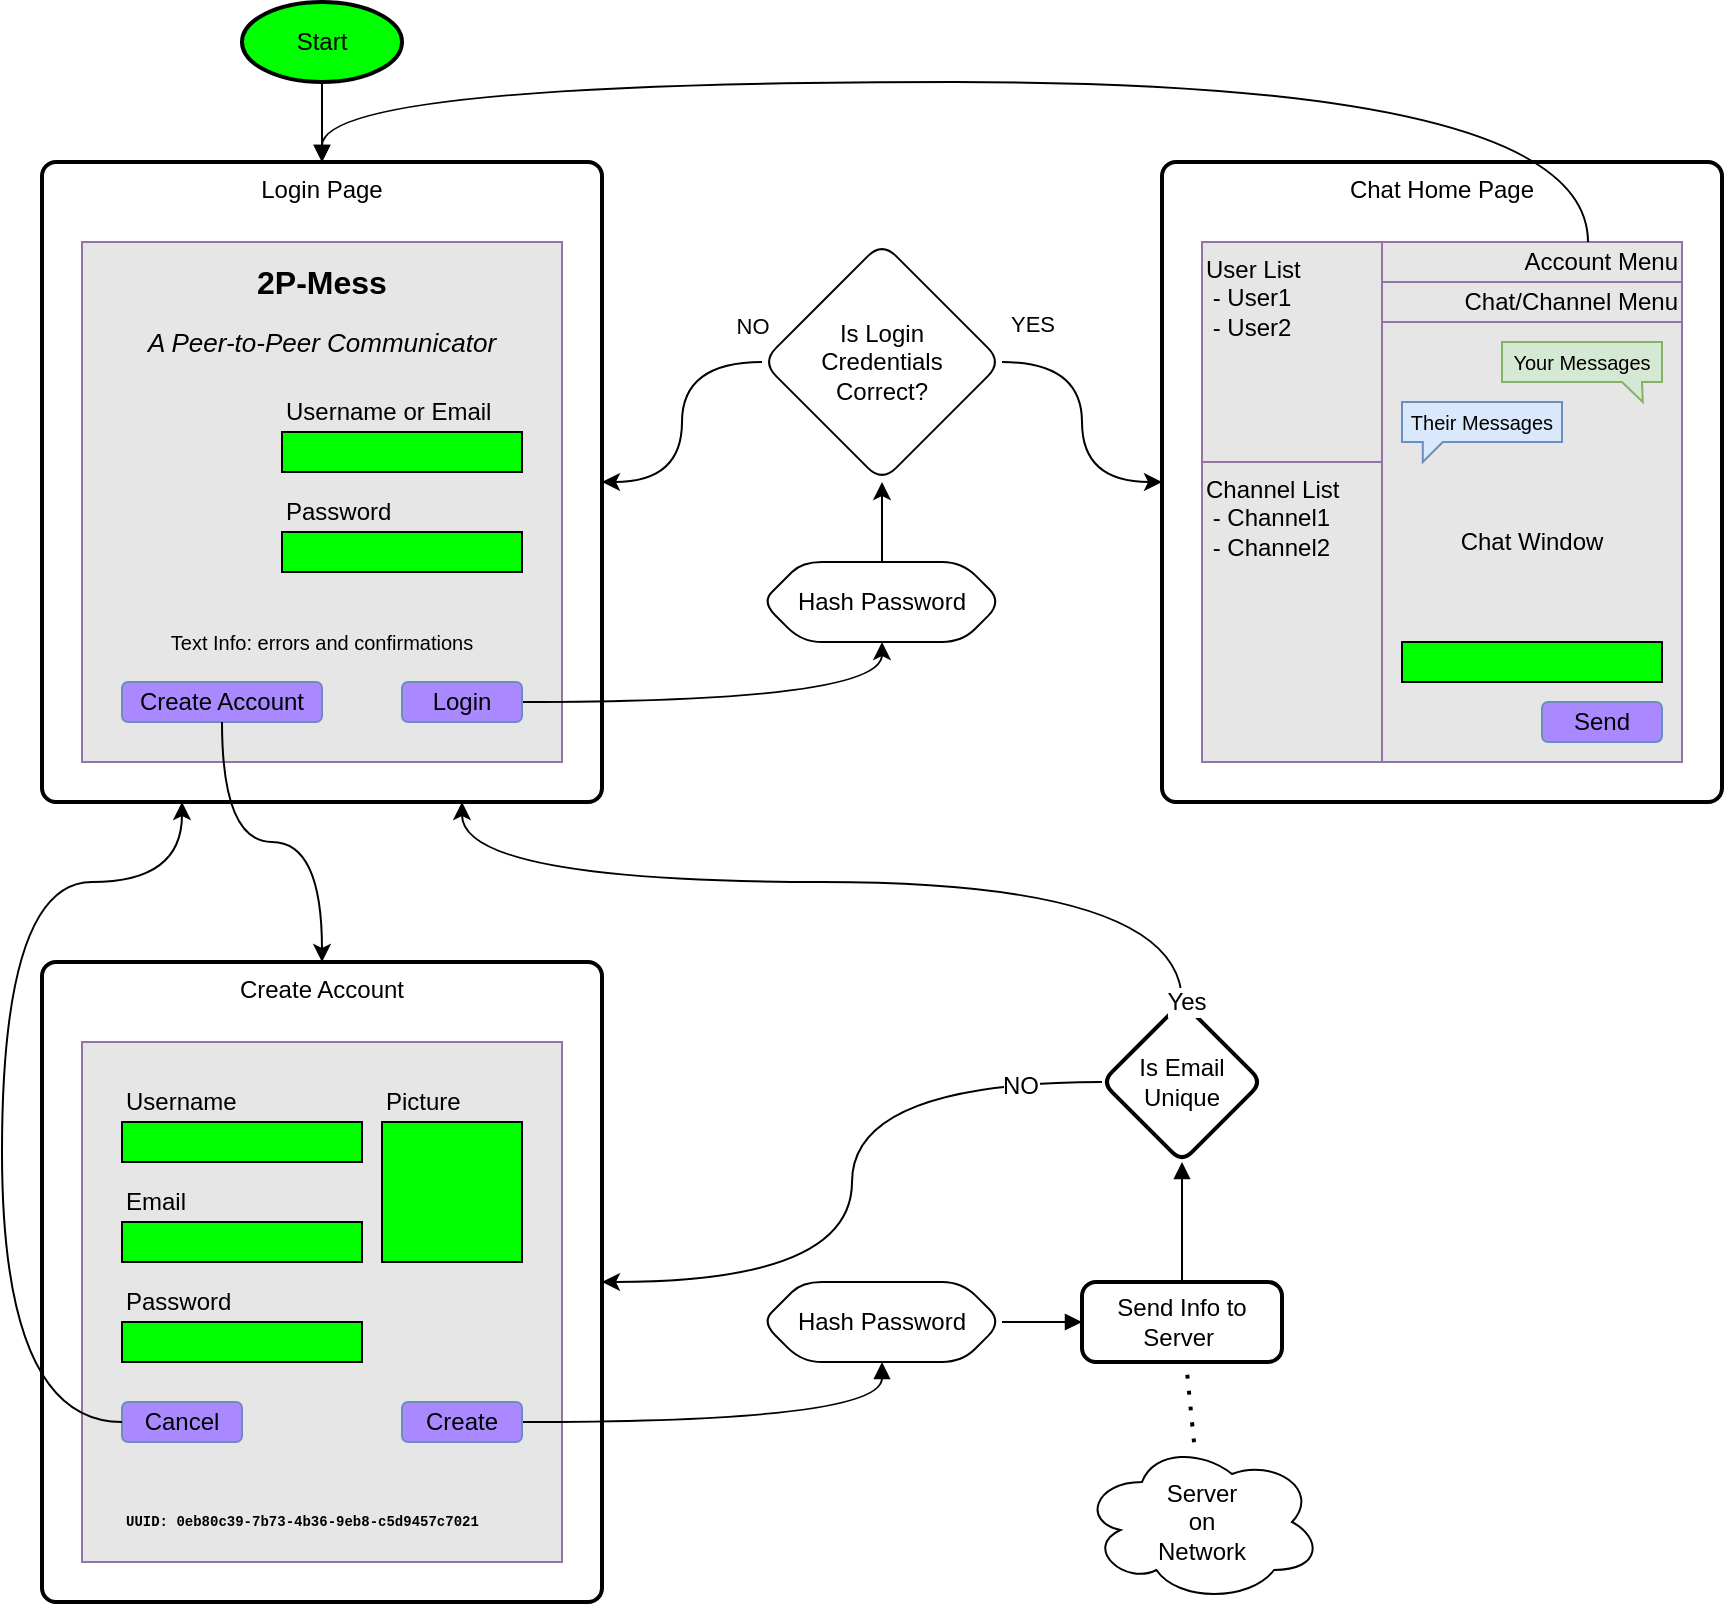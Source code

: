 <mxfile version="16.6.2" type="github">
  <diagram id="BJ7nVB-zp0SILJK0B1YD" name="Page-1">
    <mxGraphModel dx="1185" dy="608" grid="1" gridSize="10" guides="1" tooltips="1" connect="1" arrows="1" fold="1" page="1" pageScale="1" pageWidth="850" pageHeight="1100" math="0" shadow="0">
      <root>
        <mxCell id="0" />
        <mxCell id="1" parent="0" />
        <mxCell id="mg_IQQJ_91LkdinmHmOL-2" value="Login Page" style="rounded=1;absoluteArcSize=1;arcSize=14;strokeWidth=2;fillColor=none;verticalAlign=top;align=center;labelPosition=center;verticalLabelPosition=middle;labelBackgroundColor=none;labelBorderColor=none;whiteSpace=wrap;html=1;spacingLeft=0;horizontal=1;" vertex="1" parent="1">
          <mxGeometry x="40" y="200" width="280" height="320" as="geometry" />
        </mxCell>
        <mxCell id="mg_IQQJ_91LkdinmHmOL-7" value="" style="rounded=0;whiteSpace=wrap;html=1;labelBackgroundColor=none;labelBorderColor=none;fillColor=#E6E6E6;strokeColor=#9673a6;" vertex="1" parent="1">
          <mxGeometry x="60" y="240" width="240" height="260" as="geometry" />
        </mxCell>
        <mxCell id="mg_IQQJ_91LkdinmHmOL-3" value="Start" style="strokeWidth=2;html=1;shape=mxgraph.flowchart.start_2;whiteSpace=wrap;labelBackgroundColor=none;labelBorderColor=none;fillColor=#00FF00;fontColor=#000000;" vertex="1" parent="1">
          <mxGeometry x="140" y="120" width="80" height="40" as="geometry" />
        </mxCell>
        <mxCell id="mg_IQQJ_91LkdinmHmOL-4" value="" style="endArrow=block;html=1;rounded=0;fontColor=#000000;endFill=1;" edge="1" parent="1" source="mg_IQQJ_91LkdinmHmOL-3" target="mg_IQQJ_91LkdinmHmOL-2">
          <mxGeometry width="50" height="50" relative="1" as="geometry">
            <mxPoint x="220" y="110" as="sourcePoint" />
            <mxPoint x="120" y="170" as="targetPoint" />
          </mxGeometry>
        </mxCell>
        <mxCell id="mg_IQQJ_91LkdinmHmOL-5" value="" style="rounded=0;whiteSpace=wrap;html=1;labelBackgroundColor=none;labelBorderColor=none;fontColor=#000000;fillColor=#00FF00;" vertex="1" parent="1">
          <mxGeometry x="160" y="335" width="120" height="20" as="geometry" />
        </mxCell>
        <mxCell id="mg_IQQJ_91LkdinmHmOL-6" value="Username or Email" style="text;html=1;strokeColor=none;fillColor=none;align=left;verticalAlign=middle;whiteSpace=wrap;rounded=0;labelBackgroundColor=none;labelBorderColor=none;fontColor=#000000;" vertex="1" parent="1">
          <mxGeometry x="160" y="315" width="120" height="20" as="geometry" />
        </mxCell>
        <mxCell id="mg_IQQJ_91LkdinmHmOL-8" value="" style="rounded=0;whiteSpace=wrap;html=1;labelBackgroundColor=none;labelBorderColor=none;fontColor=#000000;fillColor=#00FF00;" vertex="1" parent="1">
          <mxGeometry x="160" y="385" width="120" height="20" as="geometry" />
        </mxCell>
        <mxCell id="mg_IQQJ_91LkdinmHmOL-9" value="Password" style="text;html=1;strokeColor=none;fillColor=none;align=left;verticalAlign=middle;whiteSpace=wrap;rounded=0;labelBackgroundColor=none;labelBorderColor=none;fontColor=#000000;" vertex="1" parent="1">
          <mxGeometry x="160" y="365" width="120" height="20" as="geometry" />
        </mxCell>
        <mxCell id="mg_IQQJ_91LkdinmHmOL-15" value="" style="rounded=0;orthogonalLoop=1;jettySize=auto;html=1;fontColor=#000000;edgeStyle=orthogonalEdgeStyle;curved=1;" edge="1" parent="1" source="mg_IQQJ_91LkdinmHmOL-10" target="mg_IQQJ_91LkdinmHmOL-61">
          <mxGeometry relative="1" as="geometry" />
        </mxCell>
        <mxCell id="mg_IQQJ_91LkdinmHmOL-10" value="Login" style="rounded=1;whiteSpace=wrap;html=1;labelBackgroundColor=none;labelBorderColor=none;fillColor=#AA88FF;strokeColor=#6c8ebf;" vertex="1" parent="1">
          <mxGeometry x="220" y="460" width="60" height="20" as="geometry" />
        </mxCell>
        <mxCell id="mg_IQQJ_91LkdinmHmOL-11" value="Create Account" style="rounded=1;whiteSpace=wrap;html=1;labelBackgroundColor=none;labelBorderColor=none;fillColor=#AA88FF;strokeColor=#6c8ebf;" vertex="1" parent="1">
          <mxGeometry x="80" y="460" width="100" height="20" as="geometry" />
        </mxCell>
        <mxCell id="mg_IQQJ_91LkdinmHmOL-12" value="2P-Mess" style="text;html=1;strokeColor=none;fillColor=none;align=center;verticalAlign=middle;whiteSpace=wrap;rounded=0;labelBackgroundColor=none;labelBorderColor=none;fontColor=#000000;fontStyle=1;fontSize=16;" vertex="1" parent="1">
          <mxGeometry x="80" y="250" width="200" height="20" as="geometry" />
        </mxCell>
        <mxCell id="mg_IQQJ_91LkdinmHmOL-13" value="A Peer-to-Peer Communicator" style="text;html=1;strokeColor=none;fillColor=none;align=center;verticalAlign=middle;whiteSpace=wrap;rounded=0;labelBackgroundColor=none;labelBorderColor=none;fontColor=#000000;fontStyle=2;fontSize=13;" vertex="1" parent="1">
          <mxGeometry x="80" y="280" width="200" height="20" as="geometry" />
        </mxCell>
        <mxCell id="mg_IQQJ_91LkdinmHmOL-14" value="Is Login &lt;br&gt;Credentials&lt;br&gt;Correct?" style="rhombus;whiteSpace=wrap;html=1;rounded=1;labelBackgroundColor=none;labelBorderColor=none;" vertex="1" parent="1">
          <mxGeometry x="400" y="240" width="120" height="120" as="geometry" />
        </mxCell>
        <mxCell id="mg_IQQJ_91LkdinmHmOL-16" value="" style="endArrow=classic;html=1;rounded=0;fontColor=#000000;edgeStyle=orthogonalEdgeStyle;elbow=vertical;curved=1;" edge="1" parent="1" source="mg_IQQJ_91LkdinmHmOL-14" target="mg_IQQJ_91LkdinmHmOL-2">
          <mxGeometry width="50" height="50" relative="1" as="geometry">
            <mxPoint x="220" y="410" as="sourcePoint" />
            <mxPoint x="270" y="360" as="targetPoint" />
          </mxGeometry>
        </mxCell>
        <mxCell id="mg_IQQJ_91LkdinmHmOL-17" value="NO" style="edgeLabel;html=1;align=center;verticalAlign=middle;resizable=0;points=[];fontColor=#000000;" vertex="1" connectable="0" parent="mg_IQQJ_91LkdinmHmOL-16">
          <mxGeometry x="-0.114" y="17" relative="1" as="geometry">
            <mxPoint x="18" y="-40" as="offset" />
          </mxGeometry>
        </mxCell>
        <mxCell id="mg_IQQJ_91LkdinmHmOL-18" value="Chat Home Page" style="rounded=1;absoluteArcSize=1;arcSize=14;strokeWidth=2;fillColor=none;verticalAlign=top;align=center;labelPosition=center;verticalLabelPosition=middle;labelBackgroundColor=none;labelBorderColor=none;whiteSpace=wrap;html=1;spacingLeft=0;horizontal=1;" vertex="1" parent="1">
          <mxGeometry x="600" y="200" width="280" height="320" as="geometry" />
        </mxCell>
        <mxCell id="mg_IQQJ_91LkdinmHmOL-19" value="" style="endArrow=classic;html=1;rounded=0;fontColor=#000000;curved=1;elbow=vertical;edgeStyle=orthogonalEdgeStyle;" edge="1" parent="1" source="mg_IQQJ_91LkdinmHmOL-14" target="mg_IQQJ_91LkdinmHmOL-18">
          <mxGeometry width="50" height="50" relative="1" as="geometry">
            <mxPoint x="540" y="410" as="sourcePoint" />
            <mxPoint x="520" y="340" as="targetPoint" />
          </mxGeometry>
        </mxCell>
        <mxCell id="mg_IQQJ_91LkdinmHmOL-20" value="YES" style="edgeLabel;html=1;align=center;verticalAlign=middle;resizable=0;points=[];fontColor=#000000;" vertex="1" connectable="0" parent="mg_IQQJ_91LkdinmHmOL-19">
          <mxGeometry x="-0.172" relative="1" as="geometry">
            <mxPoint x="-25" y="-37" as="offset" />
          </mxGeometry>
        </mxCell>
        <mxCell id="mg_IQQJ_91LkdinmHmOL-21" value="User List&lt;br&gt;&amp;nbsp;- User1&lt;br&gt;&amp;nbsp;- User2&lt;br&gt;" style="rounded=0;whiteSpace=wrap;html=1;labelBackgroundColor=none;labelBorderColor=none;fillColor=#E6E6E6;strokeColor=#9673a6;verticalAlign=top;align=left;" vertex="1" parent="1">
          <mxGeometry x="620" y="240" width="90" height="110" as="geometry" />
        </mxCell>
        <mxCell id="mg_IQQJ_91LkdinmHmOL-22" value="Account Menu" style="rounded=0;whiteSpace=wrap;html=1;labelBackgroundColor=none;labelBorderColor=none;fillColor=#E6E6E6;strokeColor=#9673a6;align=right;" vertex="1" parent="1">
          <mxGeometry x="710" y="240" width="150" height="20" as="geometry" />
        </mxCell>
        <mxCell id="mg_IQQJ_91LkdinmHmOL-23" value="Chat Window" style="rounded=0;whiteSpace=wrap;html=1;labelBackgroundColor=none;labelBorderColor=none;fillColor=#E6E6E6;strokeColor=#9673a6;" vertex="1" parent="1">
          <mxGeometry x="710" y="280" width="150" height="220" as="geometry" />
        </mxCell>
        <mxCell id="mg_IQQJ_91LkdinmHmOL-24" value="" style="endArrow=block;html=1;rounded=0;fontColor=#000000;curved=1;elbow=vertical;endFill=1;edgeStyle=orthogonalEdgeStyle;" edge="1" parent="1" source="mg_IQQJ_91LkdinmHmOL-22" target="mg_IQQJ_91LkdinmHmOL-2">
          <mxGeometry width="50" height="50" relative="1" as="geometry">
            <mxPoint x="850" y="360" as="sourcePoint" />
            <mxPoint x="900" y="310" as="targetPoint" />
            <Array as="points">
              <mxPoint x="813" y="160" />
              <mxPoint x="180" y="160" />
            </Array>
          </mxGeometry>
        </mxCell>
        <mxCell id="mg_IQQJ_91LkdinmHmOL-25" value="&lt;span&gt;Channel List&lt;/span&gt;&lt;br&gt;&lt;div&gt;&lt;span&gt;&amp;nbsp;- Channel1&lt;/span&gt;&lt;/div&gt;&lt;div&gt;&lt;span&gt;&amp;nbsp;- Channel2&lt;/span&gt;&lt;/div&gt;" style="rounded=0;whiteSpace=wrap;html=1;labelBackgroundColor=none;labelBorderColor=none;fillColor=#E6E6E6;strokeColor=#9673a6;verticalAlign=top;align=left;" vertex="1" parent="1">
          <mxGeometry x="620" y="350" width="90" height="150" as="geometry" />
        </mxCell>
        <mxCell id="mg_IQQJ_91LkdinmHmOL-26" value="Create Account" style="rounded=1;absoluteArcSize=1;arcSize=14;strokeWidth=2;fillColor=none;verticalAlign=top;align=center;labelPosition=center;verticalLabelPosition=middle;labelBackgroundColor=none;labelBorderColor=none;whiteSpace=wrap;html=1;spacingLeft=0;horizontal=1;" vertex="1" parent="1">
          <mxGeometry x="40" y="600" width="280" height="320" as="geometry" />
        </mxCell>
        <mxCell id="mg_IQQJ_91LkdinmHmOL-27" value="" style="rounded=0;whiteSpace=wrap;html=1;labelBackgroundColor=none;labelBorderColor=none;fillColor=#E6E6E6;strokeColor=#9673a6;" vertex="1" parent="1">
          <mxGeometry x="60" y="640" width="240" height="260" as="geometry" />
        </mxCell>
        <mxCell id="mg_IQQJ_91LkdinmHmOL-28" value="" style="endArrow=classic;html=1;rounded=0;fontColor=#000000;curved=1;elbow=vertical;exitX=0.5;exitY=1;exitDx=0;exitDy=0;entryX=0.5;entryY=0;entryDx=0;entryDy=0;edgeStyle=orthogonalEdgeStyle;" edge="1" parent="1" source="mg_IQQJ_91LkdinmHmOL-11" target="mg_IQQJ_91LkdinmHmOL-26">
          <mxGeometry width="50" height="50" relative="1" as="geometry">
            <mxPoint x="590" y="690" as="sourcePoint" />
            <mxPoint x="640" y="640" as="targetPoint" />
          </mxGeometry>
        </mxCell>
        <mxCell id="mg_IQQJ_91LkdinmHmOL-29" value="" style="rounded=0;whiteSpace=wrap;html=1;labelBackgroundColor=none;labelBorderColor=none;fontColor=#000000;fillColor=#00FF00;" vertex="1" parent="1">
          <mxGeometry x="80" y="680" width="120" height="20" as="geometry" />
        </mxCell>
        <mxCell id="mg_IQQJ_91LkdinmHmOL-30" value="Username" style="text;html=1;strokeColor=none;fillColor=none;align=left;verticalAlign=middle;whiteSpace=wrap;rounded=0;labelBackgroundColor=none;labelBorderColor=none;fontColor=#000000;" vertex="1" parent="1">
          <mxGeometry x="80" y="660" width="120" height="20" as="geometry" />
        </mxCell>
        <mxCell id="mg_IQQJ_91LkdinmHmOL-31" value="" style="rounded=0;whiteSpace=wrap;html=1;labelBackgroundColor=none;labelBorderColor=none;fontColor=#000000;fillColor=#00FF00;" vertex="1" parent="1">
          <mxGeometry x="80" y="730" width="120" height="20" as="geometry" />
        </mxCell>
        <mxCell id="mg_IQQJ_91LkdinmHmOL-32" value="Email" style="text;html=1;strokeColor=none;fillColor=none;align=left;verticalAlign=middle;whiteSpace=wrap;rounded=0;labelBackgroundColor=none;labelBorderColor=none;fontColor=#000000;" vertex="1" parent="1">
          <mxGeometry x="80" y="710" width="120" height="20" as="geometry" />
        </mxCell>
        <mxCell id="mg_IQQJ_91LkdinmHmOL-33" value="" style="rounded=0;whiteSpace=wrap;html=1;labelBackgroundColor=none;labelBorderColor=none;fontColor=#000000;fillColor=#00FF00;" vertex="1" parent="1">
          <mxGeometry x="80" y="780" width="120" height="20" as="geometry" />
        </mxCell>
        <mxCell id="mg_IQQJ_91LkdinmHmOL-34" value="Password&lt;span style=&quot;color: rgba(0 , 0 , 0 , 0) ; font-family: monospace ; font-size: 0px&quot;&gt;%3CmxGraphModel%3E%3Croot%3E%3CmxCell%20id%3D%220%22%2F%3E%3CmxCell%20id%3D%221%22%20parent%3D%220%22%2F%3E%3CmxCell%20id%3D%222%22%20value%3D%22%22%20style%3D%22rounded%3D0%3BwhiteSpace%3Dwrap%3Bhtml%3D1%3BlabelBackgroundColor%3Dnone%3BlabelBorderColor%3Dnone%3BfontColor%3D%23000000%3BfillColor%3D%2300FF00%3B%22%20vertex%3D%221%22%20parent%3D%221%22%3E%3CmxGeometry%20x%3D%22280%22%20y%3D%22770%22%20width%3D%22120%22%20height%3D%2220%22%20as%3D%22geometry%22%2F%3E%3C%2FmxCell%3E%3CmxCell%20id%3D%223%22%20value%3D%22Email%22%20style%3D%22text%3Bhtml%3D1%3BstrokeColor%3Dnone%3BfillColor%3Dnone%3Balign%3Dleft%3BverticalAlign%3Dmiddle%3BwhiteSpace%3Dwrap%3Brounded%3D0%3BlabelBackgroundColor%3Dnone%3BlabelBorderColor%3Dnone%3BfontColor%3D%23000000%3B%22%20vertex%3D%221%22%20parent%3D%221%22%3E%3CmxGeometry%20x%3D%22280%22%20y%3D%22750%22%20width%3D%22120%22%20height%3D%2220%22%20as%3D%22geometry%22%2F%3E%3C%2FmxCell%3E%3C%2Froot%3E%3C%2FmxGraphModel%3E&lt;/span&gt;" style="text;html=1;strokeColor=none;fillColor=none;align=left;verticalAlign=middle;whiteSpace=wrap;rounded=0;labelBackgroundColor=none;labelBorderColor=none;fontColor=#000000;" vertex="1" parent="1">
          <mxGeometry x="80" y="760" width="120" height="20" as="geometry" />
        </mxCell>
        <mxCell id="mg_IQQJ_91LkdinmHmOL-35" value="" style="rounded=0;whiteSpace=wrap;html=1;labelBackgroundColor=none;labelBorderColor=none;fontColor=#000000;fillColor=#00FF00;" vertex="1" parent="1">
          <mxGeometry x="210" y="680" width="70" height="70" as="geometry" />
        </mxCell>
        <mxCell id="mg_IQQJ_91LkdinmHmOL-36" value="Picture" style="text;html=1;strokeColor=none;fillColor=none;align=left;verticalAlign=middle;whiteSpace=wrap;rounded=0;labelBackgroundColor=none;labelBorderColor=none;fontColor=#000000;" vertex="1" parent="1">
          <mxGeometry x="210" y="660" width="70" height="20" as="geometry" />
        </mxCell>
        <mxCell id="mg_IQQJ_91LkdinmHmOL-43" value="" style="edgeStyle=orthogonalEdgeStyle;curved=1;rounded=0;orthogonalLoop=1;jettySize=auto;html=1;fontFamily=Courier New;fontSize=7;fontColor=#000000;endArrow=block;endFill=1;elbow=vertical;" edge="1" parent="1" source="mg_IQQJ_91LkdinmHmOL-37" target="mg_IQQJ_91LkdinmHmOL-42">
          <mxGeometry relative="1" as="geometry" />
        </mxCell>
        <mxCell id="mg_IQQJ_91LkdinmHmOL-37" value="Create" style="rounded=1;whiteSpace=wrap;html=1;labelBackgroundColor=none;labelBorderColor=none;fillColor=#AA88FF;strokeColor=#6c8ebf;" vertex="1" parent="1">
          <mxGeometry x="220" y="820" width="60" height="20" as="geometry" />
        </mxCell>
        <mxCell id="mg_IQQJ_91LkdinmHmOL-38" value="Cancel" style="rounded=1;whiteSpace=wrap;html=1;labelBackgroundColor=none;labelBorderColor=none;fillColor=#AA88FF;strokeColor=#6c8ebf;" vertex="1" parent="1">
          <mxGeometry x="80" y="820" width="60" height="20" as="geometry" />
        </mxCell>
        <mxCell id="mg_IQQJ_91LkdinmHmOL-39" value="UUID: 0eb80c39-7b73-4b36-9eb8-c5d9457c7021" style="text;html=1;strokeColor=none;fillColor=none;align=left;verticalAlign=middle;whiteSpace=wrap;rounded=0;labelBackgroundColor=none;labelBorderColor=none;fontColor=#000000;fontSize=7;fontStyle=1;fontFamily=Courier New;" vertex="1" parent="1">
          <mxGeometry x="80" y="870" width="200" height="20" as="geometry" />
        </mxCell>
        <mxCell id="mg_IQQJ_91LkdinmHmOL-45" value="" style="edgeStyle=orthogonalEdgeStyle;curved=1;rounded=0;orthogonalLoop=1;jettySize=auto;html=1;fontFamily=Helvetica;fontSize=12;fontColor=#000000;endArrow=block;endFill=1;elbow=vertical;" edge="1" parent="1" source="mg_IQQJ_91LkdinmHmOL-42" target="mg_IQQJ_91LkdinmHmOL-44">
          <mxGeometry relative="1" as="geometry" />
        </mxCell>
        <mxCell id="mg_IQQJ_91LkdinmHmOL-42" value="Hash Password" style="shape=hexagon;perimeter=hexagonPerimeter2;whiteSpace=wrap;html=1;fixedSize=1;rounded=1;labelBackgroundColor=none;labelBorderColor=none;" vertex="1" parent="1">
          <mxGeometry x="400" y="760" width="120" height="40" as="geometry" />
        </mxCell>
        <mxCell id="mg_IQQJ_91LkdinmHmOL-47" value="" style="edgeStyle=orthogonalEdgeStyle;curved=1;rounded=0;orthogonalLoop=1;jettySize=auto;html=1;fontFamily=Helvetica;fontSize=12;fontColor=#000000;endArrow=block;endFill=1;elbow=vertical;" edge="1" parent="1" source="mg_IQQJ_91LkdinmHmOL-44" target="mg_IQQJ_91LkdinmHmOL-46">
          <mxGeometry relative="1" as="geometry" />
        </mxCell>
        <mxCell id="mg_IQQJ_91LkdinmHmOL-44" value="Send Info to Server&amp;nbsp;" style="rounded=1;whiteSpace=wrap;html=1;absoluteArcSize=1;arcSize=14;strokeWidth=2;labelBackgroundColor=none;labelBorderColor=none;fontFamily=Helvetica;fontSize=12;fontColor=#000000;fillColor=none;" vertex="1" parent="1">
          <mxGeometry x="560" y="760" width="100" height="40" as="geometry" />
        </mxCell>
        <mxCell id="mg_IQQJ_91LkdinmHmOL-46" value="Is Email Unique" style="rhombus;whiteSpace=wrap;html=1;fillColor=none;fontColor=#000000;rounded=1;arcSize=14;strokeWidth=2;labelBackgroundColor=none;labelBorderColor=none;" vertex="1" parent="1">
          <mxGeometry x="570" y="620" width="80" height="80" as="geometry" />
        </mxCell>
        <mxCell id="mg_IQQJ_91LkdinmHmOL-48" value="" style="endArrow=classic;html=1;rounded=0;fontFamily=Helvetica;fontSize=12;fontColor=#000000;curved=1;elbow=vertical;edgeStyle=orthogonalEdgeStyle;" edge="1" parent="1" source="mg_IQQJ_91LkdinmHmOL-46" target="mg_IQQJ_91LkdinmHmOL-26">
          <mxGeometry width="50" height="50" relative="1" as="geometry">
            <mxPoint x="340" y="790" as="sourcePoint" />
            <mxPoint x="390" y="740" as="targetPoint" />
          </mxGeometry>
        </mxCell>
        <mxCell id="mg_IQQJ_91LkdinmHmOL-49" value="NO" style="edgeLabel;html=1;align=center;verticalAlign=middle;resizable=0;points=[];fontSize=12;fontFamily=Helvetica;fontColor=#000000;" vertex="1" connectable="0" parent="mg_IQQJ_91LkdinmHmOL-48">
          <mxGeometry x="-0.767" y="2" relative="1" as="geometry">
            <mxPoint as="offset" />
          </mxGeometry>
        </mxCell>
        <mxCell id="mg_IQQJ_91LkdinmHmOL-50" value="" style="endArrow=classic;html=1;rounded=0;fontFamily=Helvetica;fontSize=12;fontColor=#000000;curved=1;elbow=vertical;edgeStyle=orthogonalEdgeStyle;" edge="1" parent="1" source="mg_IQQJ_91LkdinmHmOL-46" target="mg_IQQJ_91LkdinmHmOL-2">
          <mxGeometry width="50" height="50" relative="1" as="geometry">
            <mxPoint x="450" y="560" as="sourcePoint" />
            <mxPoint x="500" y="510" as="targetPoint" />
            <Array as="points">
              <mxPoint x="610" y="560" />
              <mxPoint x="250" y="560" />
            </Array>
          </mxGeometry>
        </mxCell>
        <mxCell id="mg_IQQJ_91LkdinmHmOL-51" value="Yes" style="edgeLabel;html=1;align=center;verticalAlign=middle;resizable=0;points=[];fontSize=12;fontFamily=Helvetica;fontColor=#000000;" vertex="1" connectable="0" parent="mg_IQQJ_91LkdinmHmOL-50">
          <mxGeometry x="-0.602" y="29" relative="1" as="geometry">
            <mxPoint x="33" y="31" as="offset" />
          </mxGeometry>
        </mxCell>
        <mxCell id="mg_IQQJ_91LkdinmHmOL-52" value="" style="endArrow=classic;html=1;rounded=0;fontFamily=Helvetica;fontSize=12;fontColor=#000000;curved=1;elbow=vertical;edgeStyle=orthogonalEdgeStyle;" edge="1" parent="1" source="mg_IQQJ_91LkdinmHmOL-38" target="mg_IQQJ_91LkdinmHmOL-2">
          <mxGeometry width="50" height="50" relative="1" as="geometry">
            <mxPoint x="350" y="680" as="sourcePoint" />
            <mxPoint x="400" y="630" as="targetPoint" />
            <Array as="points">
              <mxPoint x="20" y="830" />
              <mxPoint x="20" y="560" />
              <mxPoint x="110" y="560" />
            </Array>
          </mxGeometry>
        </mxCell>
        <mxCell id="mg_IQQJ_91LkdinmHmOL-53" value="Server&lt;br&gt;on&lt;br&gt;Network" style="ellipse;shape=cloud;whiteSpace=wrap;html=1;labelBackgroundColor=none;labelBorderColor=none;fontFamily=Helvetica;fontSize=12;fontColor=#000000;fillColor=none;" vertex="1" parent="1">
          <mxGeometry x="560" y="840" width="120" height="80" as="geometry" />
        </mxCell>
        <mxCell id="mg_IQQJ_91LkdinmHmOL-54" value="" style="endArrow=none;dashed=1;html=1;dashPattern=1 3;strokeWidth=2;rounded=0;fontFamily=Helvetica;fontSize=12;fontColor=#000000;curved=1;elbow=vertical;" edge="1" parent="1" source="mg_IQQJ_91LkdinmHmOL-53" target="mg_IQQJ_91LkdinmHmOL-44">
          <mxGeometry width="50" height="50" relative="1" as="geometry">
            <mxPoint x="350" y="790" as="sourcePoint" />
            <mxPoint x="400" y="740" as="targetPoint" />
          </mxGeometry>
        </mxCell>
        <mxCell id="mg_IQQJ_91LkdinmHmOL-55" value="Chat/Channel Menu" style="rounded=0;whiteSpace=wrap;html=1;labelBackgroundColor=none;labelBorderColor=none;fillColor=#E6E6E6;strokeColor=#9673a6;align=right;" vertex="1" parent="1">
          <mxGeometry x="710" y="260" width="150" height="20" as="geometry" />
        </mxCell>
        <mxCell id="mg_IQQJ_91LkdinmHmOL-56" value="" style="rounded=0;whiteSpace=wrap;html=1;labelBackgroundColor=none;labelBorderColor=none;fontColor=#000000;fillColor=#00FF00;" vertex="1" parent="1">
          <mxGeometry x="720" y="440" width="130" height="20" as="geometry" />
        </mxCell>
        <mxCell id="mg_IQQJ_91LkdinmHmOL-57" value="Send" style="rounded=1;whiteSpace=wrap;html=1;labelBackgroundColor=none;labelBorderColor=none;fillColor=#AA88FF;strokeColor=#6c8ebf;" vertex="1" parent="1">
          <mxGeometry x="790" y="470" width="60" height="20" as="geometry" />
        </mxCell>
        <mxCell id="mg_IQQJ_91LkdinmHmOL-58" value="Their Messages" style="shape=callout;whiteSpace=wrap;html=1;perimeter=calloutPerimeter;labelBackgroundColor=none;labelBorderColor=none;fontFamily=Helvetica;fontSize=10;fillColor=#dae8fc;position2=0.13;size=10;position=0.13;base=10;strokeColor=#6c8ebf;" vertex="1" parent="1">
          <mxGeometry x="720" y="320" width="80" height="30" as="geometry" />
        </mxCell>
        <mxCell id="mg_IQQJ_91LkdinmHmOL-59" value="Your Messages" style="shape=callout;whiteSpace=wrap;html=1;perimeter=calloutPerimeter;labelBackgroundColor=none;labelBorderColor=none;fontFamily=Helvetica;fontSize=10;fillColor=#d5e8d4;position2=0.88;size=10;position=0.75;base=10;strokeColor=#82b366;" vertex="1" parent="1">
          <mxGeometry x="770" y="290" width="80" height="30" as="geometry" />
        </mxCell>
        <mxCell id="mg_IQQJ_91LkdinmHmOL-60" value="Text Info: errors and confirmations" style="text;html=1;strokeColor=none;fillColor=none;align=center;verticalAlign=middle;whiteSpace=wrap;rounded=0;labelBackgroundColor=none;labelBorderColor=none;fontFamily=Helvetica;fontSize=10;fontColor=#000000;" vertex="1" parent="1">
          <mxGeometry x="80" y="430" width="200" height="20" as="geometry" />
        </mxCell>
        <mxCell id="mg_IQQJ_91LkdinmHmOL-61" value="Hash Password" style="shape=hexagon;perimeter=hexagonPerimeter2;whiteSpace=wrap;html=1;fixedSize=1;rounded=1;labelBackgroundColor=none;labelBorderColor=none;" vertex="1" parent="1">
          <mxGeometry x="400" y="400" width="120" height="40" as="geometry" />
        </mxCell>
        <mxCell id="mg_IQQJ_91LkdinmHmOL-62" value="" style="endArrow=classic;html=1;rounded=0;fontFamily=Helvetica;fontSize=10;fontColor=#000000;curved=1;elbow=vertical;" edge="1" parent="1" source="mg_IQQJ_91LkdinmHmOL-61" target="mg_IQQJ_91LkdinmHmOL-14">
          <mxGeometry width="50" height="50" relative="1" as="geometry">
            <mxPoint x="460" y="520" as="sourcePoint" />
            <mxPoint x="510" y="470" as="targetPoint" />
          </mxGeometry>
        </mxCell>
      </root>
    </mxGraphModel>
  </diagram>
</mxfile>
